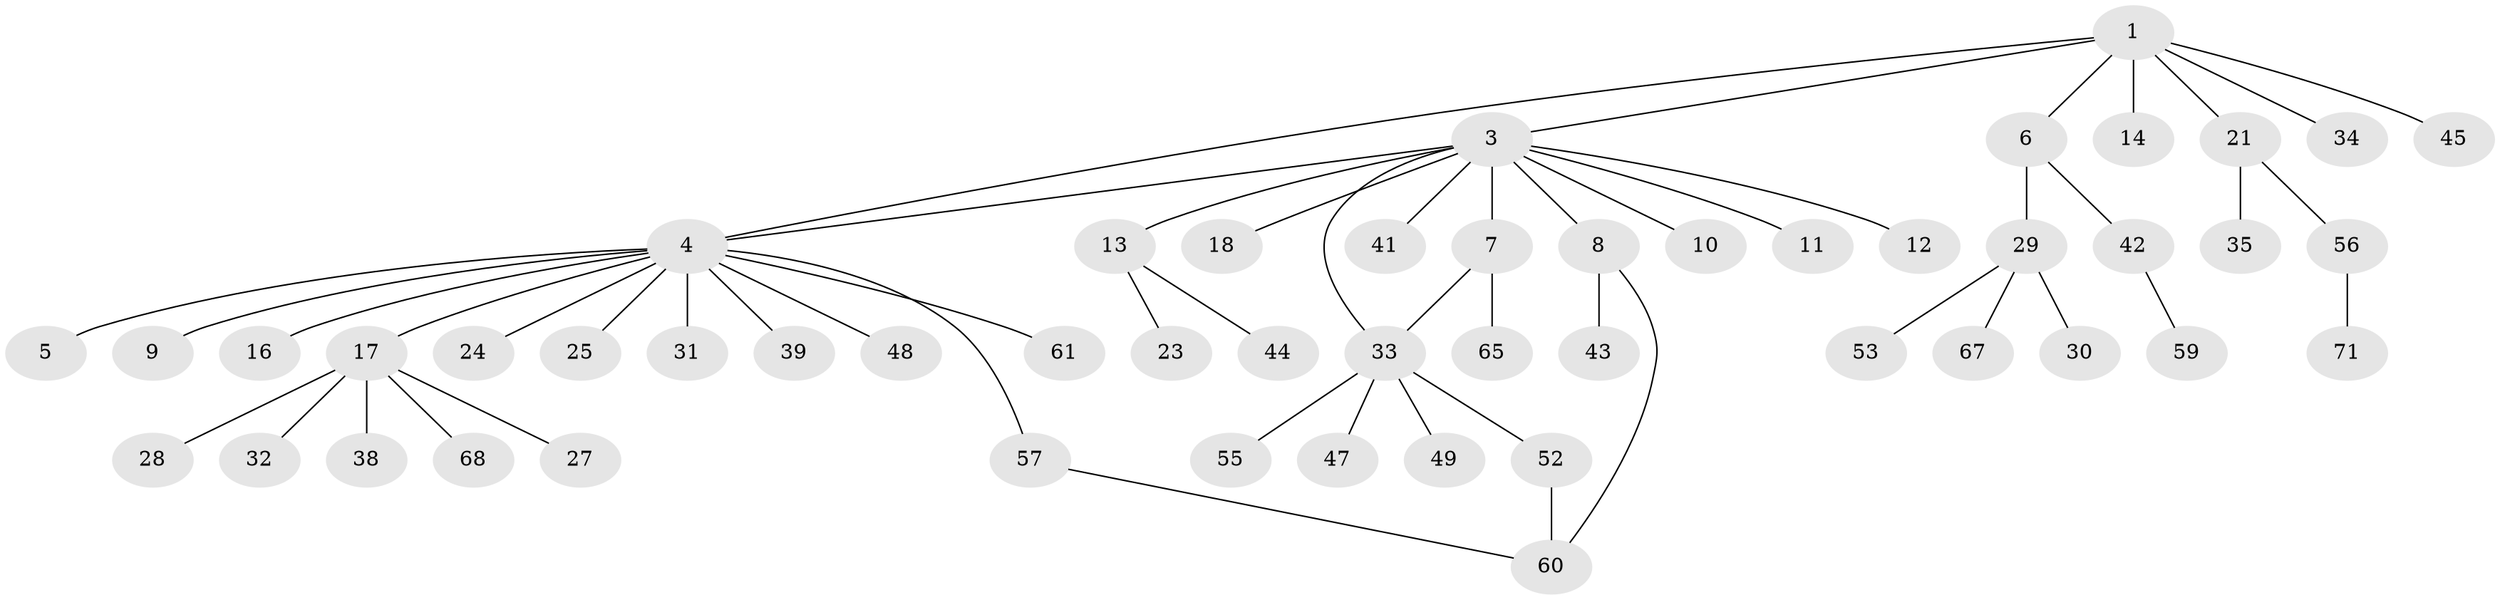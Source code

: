 // Generated by graph-tools (version 1.1) at 2025/23/03/03/25 07:23:55]
// undirected, 51 vertices, 54 edges
graph export_dot {
graph [start="1"]
  node [color=gray90,style=filled];
  1 [super="+2"];
  3 [super="+64"];
  4 [super="+40"];
  5 [super="+50"];
  6;
  7 [super="+36"];
  8;
  9;
  10;
  11 [super="+22"];
  12 [super="+26"];
  13 [super="+15"];
  14 [super="+20"];
  16;
  17 [super="+19"];
  18;
  21 [super="+62"];
  23;
  24;
  25;
  27 [super="+51"];
  28;
  29 [super="+37"];
  30 [super="+58"];
  31 [super="+66"];
  32;
  33 [super="+46"];
  34;
  35;
  38;
  39;
  41;
  42;
  43 [super="+54"];
  44;
  45;
  47;
  48;
  49;
  52;
  53;
  55 [super="+63"];
  56 [super="+70"];
  57;
  59;
  60 [super="+69"];
  61;
  65;
  67;
  68;
  71;
  1 -- 6;
  1 -- 14;
  1 -- 21;
  1 -- 34;
  1 -- 45;
  1 -- 3;
  1 -- 4;
  3 -- 4;
  3 -- 7;
  3 -- 8;
  3 -- 10;
  3 -- 11;
  3 -- 12;
  3 -- 13;
  3 -- 18;
  3 -- 33;
  3 -- 41;
  4 -- 5;
  4 -- 9;
  4 -- 16;
  4 -- 17;
  4 -- 24;
  4 -- 25;
  4 -- 31;
  4 -- 39;
  4 -- 48;
  4 -- 57;
  4 -- 61;
  6 -- 29;
  6 -- 42;
  7 -- 33;
  7 -- 65;
  8 -- 43;
  8 -- 60;
  13 -- 23;
  13 -- 44;
  17 -- 27;
  17 -- 32;
  17 -- 38;
  17 -- 68;
  17 -- 28;
  21 -- 35;
  21 -- 56;
  29 -- 30;
  29 -- 53;
  29 -- 67;
  33 -- 47;
  33 -- 49;
  33 -- 52;
  33 -- 55;
  42 -- 59;
  52 -- 60;
  56 -- 71;
  57 -- 60;
}
